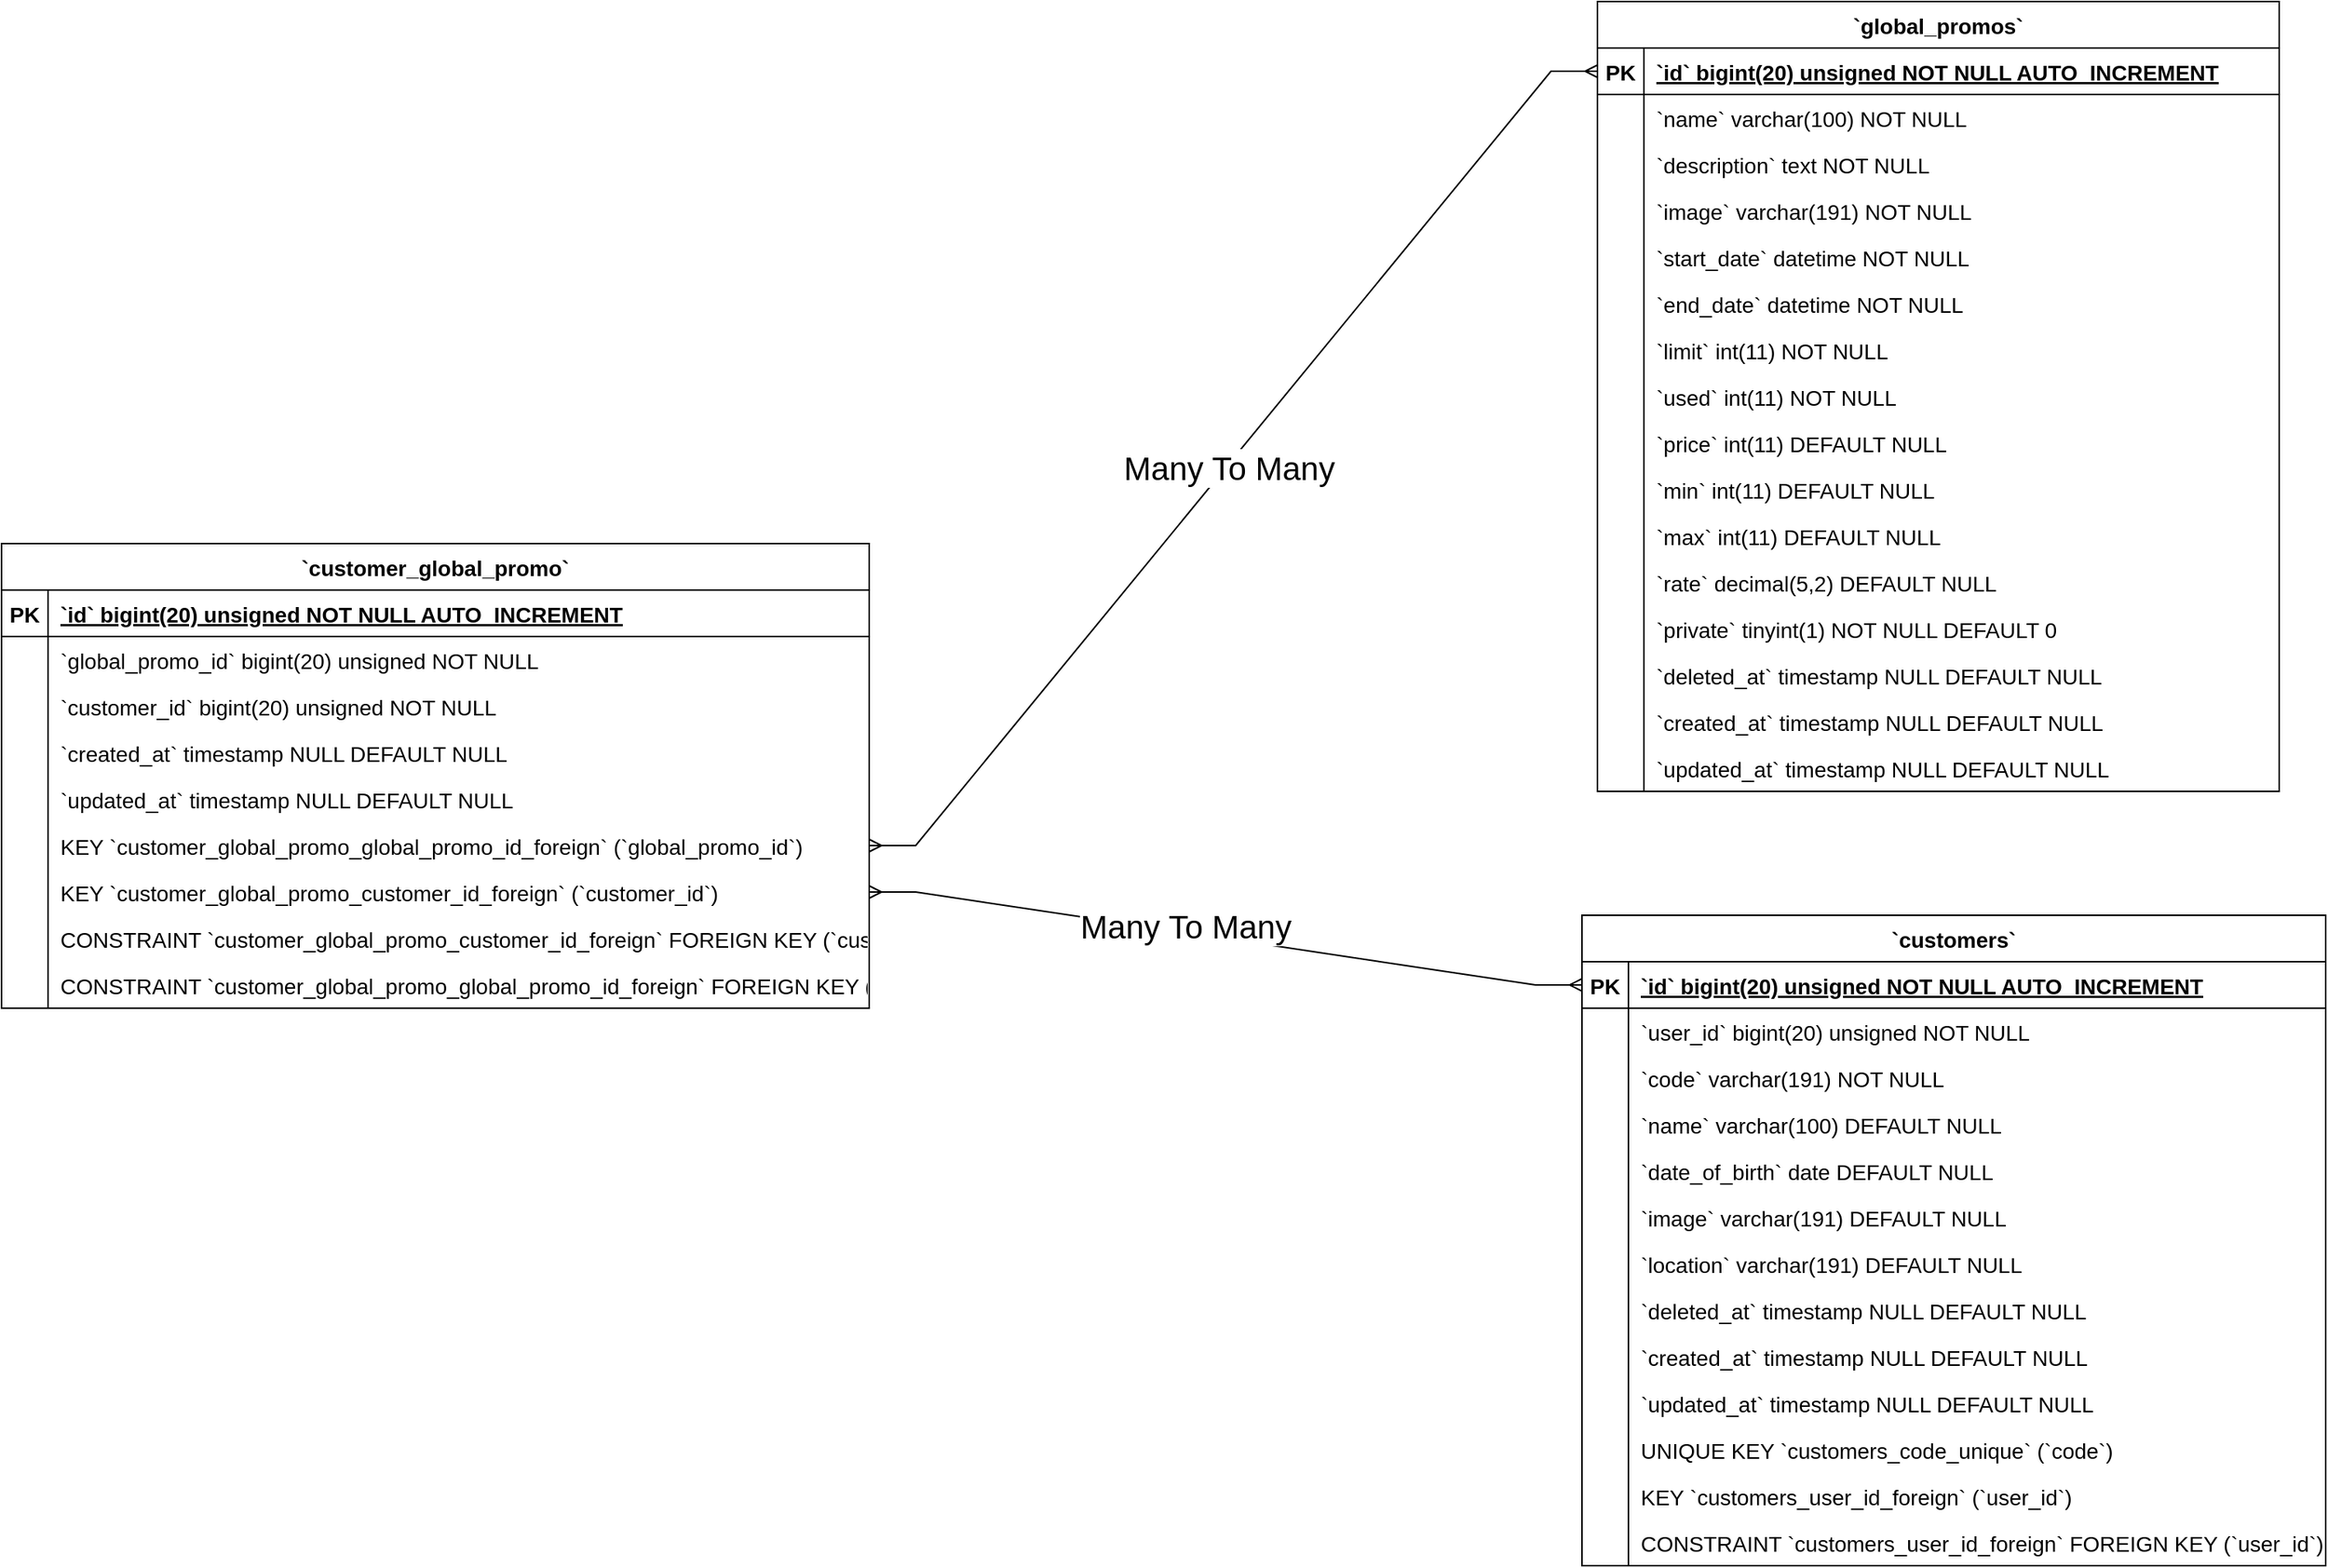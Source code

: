 <mxfile version="24.2.8" type="github">
  <diagram name="Page-1" id="vgvbuqR0HXpFJNE2y8I2">
    <mxGraphModel dx="1398" dy="1384" grid="1" gridSize="10" guides="1" tooltips="1" connect="1" arrows="1" fold="1" page="1" pageScale="1" pageWidth="850" pageHeight="1100" math="0" shadow="0">
      <root>
        <mxCell id="0" />
        <mxCell id="1" parent="0" />
        <mxCell id="kryCxpMamjIrY3Zk3ilS-1" value="`global_promos`" style="shape=table;startSize=30;container=1;collapsible=1;childLayout=tableLayout;fixedRows=1;rowLines=0;fontStyle=1;align=center;resizeLast=1;fontSize=14;" vertex="1" parent="1">
          <mxGeometry x="620" y="-10" width="440" height="510" as="geometry" />
        </mxCell>
        <mxCell id="kryCxpMamjIrY3Zk3ilS-2" value="" style="shape=tableRow;horizontal=0;startSize=0;swimlaneHead=0;swimlaneBody=0;fillColor=none;collapsible=0;dropTarget=0;points=[[0,0.5],[1,0.5]];portConstraint=eastwest;strokeColor=inherit;top=0;left=0;right=0;bottom=1;fontSize=14;" vertex="1" parent="kryCxpMamjIrY3Zk3ilS-1">
          <mxGeometry y="30" width="440" height="30" as="geometry" />
        </mxCell>
        <mxCell id="kryCxpMamjIrY3Zk3ilS-3" value="PK" style="shape=partialRectangle;overflow=hidden;connectable=0;fillColor=none;strokeColor=inherit;top=0;left=0;bottom=0;right=0;fontStyle=1;fontSize=14;" vertex="1" parent="kryCxpMamjIrY3Zk3ilS-2">
          <mxGeometry width="30" height="30" as="geometry">
            <mxRectangle width="30" height="30" as="alternateBounds" />
          </mxGeometry>
        </mxCell>
        <mxCell id="kryCxpMamjIrY3Zk3ilS-4" value="`id` bigint(20) unsigned NOT NULL AUTO_INCREMENT" style="shape=partialRectangle;overflow=hidden;connectable=0;fillColor=none;align=left;strokeColor=inherit;top=0;left=0;bottom=0;right=0;spacingLeft=6;fontStyle=5;fontSize=14;" vertex="1" parent="kryCxpMamjIrY3Zk3ilS-2">
          <mxGeometry x="30" width="410" height="30" as="geometry">
            <mxRectangle width="410" height="30" as="alternateBounds" />
          </mxGeometry>
        </mxCell>
        <mxCell id="kryCxpMamjIrY3Zk3ilS-5" value="" style="shape=tableRow;horizontal=0;startSize=0;swimlaneHead=0;swimlaneBody=0;fillColor=none;collapsible=0;dropTarget=0;points=[[0,0.5],[1,0.5]];portConstraint=eastwest;strokeColor=inherit;top=0;left=0;right=0;bottom=0;fontSize=14;" vertex="1" parent="kryCxpMamjIrY3Zk3ilS-1">
          <mxGeometry y="60" width="440" height="30" as="geometry" />
        </mxCell>
        <mxCell id="kryCxpMamjIrY3Zk3ilS-6" value="" style="shape=partialRectangle;overflow=hidden;connectable=0;fillColor=none;strokeColor=inherit;top=0;left=0;bottom=0;right=0;fontSize=14;" vertex="1" parent="kryCxpMamjIrY3Zk3ilS-5">
          <mxGeometry width="30" height="30" as="geometry">
            <mxRectangle width="30" height="30" as="alternateBounds" />
          </mxGeometry>
        </mxCell>
        <mxCell id="kryCxpMamjIrY3Zk3ilS-7" value="`name` varchar(100) NOT NULL" style="shape=partialRectangle;overflow=hidden;connectable=0;fillColor=none;align=left;strokeColor=inherit;top=0;left=0;bottom=0;right=0;spacingLeft=6;fontSize=14;" vertex="1" parent="kryCxpMamjIrY3Zk3ilS-5">
          <mxGeometry x="30" width="410" height="30" as="geometry">
            <mxRectangle width="410" height="30" as="alternateBounds" />
          </mxGeometry>
        </mxCell>
        <mxCell id="kryCxpMamjIrY3Zk3ilS-8" value="" style="shape=tableRow;horizontal=0;startSize=0;swimlaneHead=0;swimlaneBody=0;fillColor=none;collapsible=0;dropTarget=0;points=[[0,0.5],[1,0.5]];portConstraint=eastwest;strokeColor=inherit;top=0;left=0;right=0;bottom=0;fontSize=14;" vertex="1" parent="kryCxpMamjIrY3Zk3ilS-1">
          <mxGeometry y="90" width="440" height="30" as="geometry" />
        </mxCell>
        <mxCell id="kryCxpMamjIrY3Zk3ilS-9" value="" style="shape=partialRectangle;overflow=hidden;connectable=0;fillColor=none;strokeColor=inherit;top=0;left=0;bottom=0;right=0;fontSize=14;" vertex="1" parent="kryCxpMamjIrY3Zk3ilS-8">
          <mxGeometry width="30" height="30" as="geometry">
            <mxRectangle width="30" height="30" as="alternateBounds" />
          </mxGeometry>
        </mxCell>
        <mxCell id="kryCxpMamjIrY3Zk3ilS-10" value="`description` text NOT NULL" style="shape=partialRectangle;overflow=hidden;connectable=0;fillColor=none;align=left;strokeColor=inherit;top=0;left=0;bottom=0;right=0;spacingLeft=6;fontSize=14;" vertex="1" parent="kryCxpMamjIrY3Zk3ilS-8">
          <mxGeometry x="30" width="410" height="30" as="geometry">
            <mxRectangle width="410" height="30" as="alternateBounds" />
          </mxGeometry>
        </mxCell>
        <mxCell id="kryCxpMamjIrY3Zk3ilS-11" value="" style="shape=tableRow;horizontal=0;startSize=0;swimlaneHead=0;swimlaneBody=0;fillColor=none;collapsible=0;dropTarget=0;points=[[0,0.5],[1,0.5]];portConstraint=eastwest;strokeColor=inherit;top=0;left=0;right=0;bottom=0;fontSize=14;" vertex="1" parent="kryCxpMamjIrY3Zk3ilS-1">
          <mxGeometry y="120" width="440" height="30" as="geometry" />
        </mxCell>
        <mxCell id="kryCxpMamjIrY3Zk3ilS-12" value="" style="shape=partialRectangle;overflow=hidden;connectable=0;fillColor=none;strokeColor=inherit;top=0;left=0;bottom=0;right=0;fontSize=14;" vertex="1" parent="kryCxpMamjIrY3Zk3ilS-11">
          <mxGeometry width="30" height="30" as="geometry">
            <mxRectangle width="30" height="30" as="alternateBounds" />
          </mxGeometry>
        </mxCell>
        <mxCell id="kryCxpMamjIrY3Zk3ilS-13" value="`image` varchar(191) NOT NULL" style="shape=partialRectangle;overflow=hidden;connectable=0;fillColor=none;align=left;strokeColor=inherit;top=0;left=0;bottom=0;right=0;spacingLeft=6;fontSize=14;" vertex="1" parent="kryCxpMamjIrY3Zk3ilS-11">
          <mxGeometry x="30" width="410" height="30" as="geometry">
            <mxRectangle width="410" height="30" as="alternateBounds" />
          </mxGeometry>
        </mxCell>
        <mxCell id="kryCxpMamjIrY3Zk3ilS-14" value="" style="shape=tableRow;horizontal=0;startSize=0;swimlaneHead=0;swimlaneBody=0;fillColor=none;collapsible=0;dropTarget=0;points=[[0,0.5],[1,0.5]];portConstraint=eastwest;strokeColor=inherit;top=0;left=0;right=0;bottom=0;fontSize=14;" vertex="1" parent="kryCxpMamjIrY3Zk3ilS-1">
          <mxGeometry y="150" width="440" height="30" as="geometry" />
        </mxCell>
        <mxCell id="kryCxpMamjIrY3Zk3ilS-15" value="" style="shape=partialRectangle;overflow=hidden;connectable=0;fillColor=none;strokeColor=inherit;top=0;left=0;bottom=0;right=0;fontSize=14;" vertex="1" parent="kryCxpMamjIrY3Zk3ilS-14">
          <mxGeometry width="30" height="30" as="geometry">
            <mxRectangle width="30" height="30" as="alternateBounds" />
          </mxGeometry>
        </mxCell>
        <mxCell id="kryCxpMamjIrY3Zk3ilS-16" value="`start_date` datetime NOT NULL" style="shape=partialRectangle;overflow=hidden;connectable=0;fillColor=none;align=left;strokeColor=inherit;top=0;left=0;bottom=0;right=0;spacingLeft=6;fontSize=14;" vertex="1" parent="kryCxpMamjIrY3Zk3ilS-14">
          <mxGeometry x="30" width="410" height="30" as="geometry">
            <mxRectangle width="410" height="30" as="alternateBounds" />
          </mxGeometry>
        </mxCell>
        <mxCell id="kryCxpMamjIrY3Zk3ilS-17" value="" style="shape=tableRow;horizontal=0;startSize=0;swimlaneHead=0;swimlaneBody=0;fillColor=none;collapsible=0;dropTarget=0;points=[[0,0.5],[1,0.5]];portConstraint=eastwest;strokeColor=inherit;top=0;left=0;right=0;bottom=0;fontSize=14;" vertex="1" parent="kryCxpMamjIrY3Zk3ilS-1">
          <mxGeometry y="180" width="440" height="30" as="geometry" />
        </mxCell>
        <mxCell id="kryCxpMamjIrY3Zk3ilS-18" value="" style="shape=partialRectangle;overflow=hidden;connectable=0;fillColor=none;strokeColor=inherit;top=0;left=0;bottom=0;right=0;fontSize=14;" vertex="1" parent="kryCxpMamjIrY3Zk3ilS-17">
          <mxGeometry width="30" height="30" as="geometry">
            <mxRectangle width="30" height="30" as="alternateBounds" />
          </mxGeometry>
        </mxCell>
        <mxCell id="kryCxpMamjIrY3Zk3ilS-19" value="`end_date` datetime NOT NULL" style="shape=partialRectangle;overflow=hidden;connectable=0;fillColor=none;align=left;strokeColor=inherit;top=0;left=0;bottom=0;right=0;spacingLeft=6;fontSize=14;" vertex="1" parent="kryCxpMamjIrY3Zk3ilS-17">
          <mxGeometry x="30" width="410" height="30" as="geometry">
            <mxRectangle width="410" height="30" as="alternateBounds" />
          </mxGeometry>
        </mxCell>
        <mxCell id="kryCxpMamjIrY3Zk3ilS-20" value="" style="shape=tableRow;horizontal=0;startSize=0;swimlaneHead=0;swimlaneBody=0;fillColor=none;collapsible=0;dropTarget=0;points=[[0,0.5],[1,0.5]];portConstraint=eastwest;strokeColor=inherit;top=0;left=0;right=0;bottom=0;fontSize=14;" vertex="1" parent="kryCxpMamjIrY3Zk3ilS-1">
          <mxGeometry y="210" width="440" height="30" as="geometry" />
        </mxCell>
        <mxCell id="kryCxpMamjIrY3Zk3ilS-21" value="" style="shape=partialRectangle;overflow=hidden;connectable=0;fillColor=none;strokeColor=inherit;top=0;left=0;bottom=0;right=0;fontSize=14;" vertex="1" parent="kryCxpMamjIrY3Zk3ilS-20">
          <mxGeometry width="30" height="30" as="geometry">
            <mxRectangle width="30" height="30" as="alternateBounds" />
          </mxGeometry>
        </mxCell>
        <mxCell id="kryCxpMamjIrY3Zk3ilS-22" value="`limit` int(11) NOT NULL" style="shape=partialRectangle;overflow=hidden;connectable=0;fillColor=none;align=left;strokeColor=inherit;top=0;left=0;bottom=0;right=0;spacingLeft=6;fontSize=14;" vertex="1" parent="kryCxpMamjIrY3Zk3ilS-20">
          <mxGeometry x="30" width="410" height="30" as="geometry">
            <mxRectangle width="410" height="30" as="alternateBounds" />
          </mxGeometry>
        </mxCell>
        <mxCell id="kryCxpMamjIrY3Zk3ilS-23" value="" style="shape=tableRow;horizontal=0;startSize=0;swimlaneHead=0;swimlaneBody=0;fillColor=none;collapsible=0;dropTarget=0;points=[[0,0.5],[1,0.5]];portConstraint=eastwest;strokeColor=inherit;top=0;left=0;right=0;bottom=0;fontSize=14;" vertex="1" parent="kryCxpMamjIrY3Zk3ilS-1">
          <mxGeometry y="240" width="440" height="30" as="geometry" />
        </mxCell>
        <mxCell id="kryCxpMamjIrY3Zk3ilS-24" value="" style="shape=partialRectangle;overflow=hidden;connectable=0;fillColor=none;strokeColor=inherit;top=0;left=0;bottom=0;right=0;fontSize=14;" vertex="1" parent="kryCxpMamjIrY3Zk3ilS-23">
          <mxGeometry width="30" height="30" as="geometry">
            <mxRectangle width="30" height="30" as="alternateBounds" />
          </mxGeometry>
        </mxCell>
        <mxCell id="kryCxpMamjIrY3Zk3ilS-25" value="`used` int(11) NOT NULL" style="shape=partialRectangle;overflow=hidden;connectable=0;fillColor=none;align=left;strokeColor=inherit;top=0;left=0;bottom=0;right=0;spacingLeft=6;fontSize=14;" vertex="1" parent="kryCxpMamjIrY3Zk3ilS-23">
          <mxGeometry x="30" width="410" height="30" as="geometry">
            <mxRectangle width="410" height="30" as="alternateBounds" />
          </mxGeometry>
        </mxCell>
        <mxCell id="kryCxpMamjIrY3Zk3ilS-26" value="" style="shape=tableRow;horizontal=0;startSize=0;swimlaneHead=0;swimlaneBody=0;fillColor=none;collapsible=0;dropTarget=0;points=[[0,0.5],[1,0.5]];portConstraint=eastwest;strokeColor=inherit;top=0;left=0;right=0;bottom=0;fontSize=14;" vertex="1" parent="kryCxpMamjIrY3Zk3ilS-1">
          <mxGeometry y="270" width="440" height="30" as="geometry" />
        </mxCell>
        <mxCell id="kryCxpMamjIrY3Zk3ilS-27" value="" style="shape=partialRectangle;overflow=hidden;connectable=0;fillColor=none;strokeColor=inherit;top=0;left=0;bottom=0;right=0;fontSize=14;" vertex="1" parent="kryCxpMamjIrY3Zk3ilS-26">
          <mxGeometry width="30" height="30" as="geometry">
            <mxRectangle width="30" height="30" as="alternateBounds" />
          </mxGeometry>
        </mxCell>
        <mxCell id="kryCxpMamjIrY3Zk3ilS-28" value="`price` int(11) DEFAULT NULL" style="shape=partialRectangle;overflow=hidden;connectable=0;fillColor=none;align=left;strokeColor=inherit;top=0;left=0;bottom=0;right=0;spacingLeft=6;fontSize=14;" vertex="1" parent="kryCxpMamjIrY3Zk3ilS-26">
          <mxGeometry x="30" width="410" height="30" as="geometry">
            <mxRectangle width="410" height="30" as="alternateBounds" />
          </mxGeometry>
        </mxCell>
        <mxCell id="kryCxpMamjIrY3Zk3ilS-29" value="" style="shape=tableRow;horizontal=0;startSize=0;swimlaneHead=0;swimlaneBody=0;fillColor=none;collapsible=0;dropTarget=0;points=[[0,0.5],[1,0.5]];portConstraint=eastwest;strokeColor=inherit;top=0;left=0;right=0;bottom=0;fontSize=14;" vertex="1" parent="kryCxpMamjIrY3Zk3ilS-1">
          <mxGeometry y="300" width="440" height="30" as="geometry" />
        </mxCell>
        <mxCell id="kryCxpMamjIrY3Zk3ilS-30" value="" style="shape=partialRectangle;overflow=hidden;connectable=0;fillColor=none;strokeColor=inherit;top=0;left=0;bottom=0;right=0;fontSize=14;" vertex="1" parent="kryCxpMamjIrY3Zk3ilS-29">
          <mxGeometry width="30" height="30" as="geometry">
            <mxRectangle width="30" height="30" as="alternateBounds" />
          </mxGeometry>
        </mxCell>
        <mxCell id="kryCxpMamjIrY3Zk3ilS-31" value="`min` int(11) DEFAULT NULL" style="shape=partialRectangle;overflow=hidden;connectable=0;fillColor=none;align=left;strokeColor=inherit;top=0;left=0;bottom=0;right=0;spacingLeft=6;fontSize=14;" vertex="1" parent="kryCxpMamjIrY3Zk3ilS-29">
          <mxGeometry x="30" width="410" height="30" as="geometry">
            <mxRectangle width="410" height="30" as="alternateBounds" />
          </mxGeometry>
        </mxCell>
        <mxCell id="kryCxpMamjIrY3Zk3ilS-32" value="" style="shape=tableRow;horizontal=0;startSize=0;swimlaneHead=0;swimlaneBody=0;fillColor=none;collapsible=0;dropTarget=0;points=[[0,0.5],[1,0.5]];portConstraint=eastwest;strokeColor=inherit;top=0;left=0;right=0;bottom=0;fontSize=14;" vertex="1" parent="kryCxpMamjIrY3Zk3ilS-1">
          <mxGeometry y="330" width="440" height="30" as="geometry" />
        </mxCell>
        <mxCell id="kryCxpMamjIrY3Zk3ilS-33" value="" style="shape=partialRectangle;overflow=hidden;connectable=0;fillColor=none;strokeColor=inherit;top=0;left=0;bottom=0;right=0;fontSize=14;" vertex="1" parent="kryCxpMamjIrY3Zk3ilS-32">
          <mxGeometry width="30" height="30" as="geometry">
            <mxRectangle width="30" height="30" as="alternateBounds" />
          </mxGeometry>
        </mxCell>
        <mxCell id="kryCxpMamjIrY3Zk3ilS-34" value="`max` int(11) DEFAULT NULL" style="shape=partialRectangle;overflow=hidden;connectable=0;fillColor=none;align=left;strokeColor=inherit;top=0;left=0;bottom=0;right=0;spacingLeft=6;fontSize=14;" vertex="1" parent="kryCxpMamjIrY3Zk3ilS-32">
          <mxGeometry x="30" width="410" height="30" as="geometry">
            <mxRectangle width="410" height="30" as="alternateBounds" />
          </mxGeometry>
        </mxCell>
        <mxCell id="kryCxpMamjIrY3Zk3ilS-35" value="" style="shape=tableRow;horizontal=0;startSize=0;swimlaneHead=0;swimlaneBody=0;fillColor=none;collapsible=0;dropTarget=0;points=[[0,0.5],[1,0.5]];portConstraint=eastwest;strokeColor=inherit;top=0;left=0;right=0;bottom=0;fontSize=14;" vertex="1" parent="kryCxpMamjIrY3Zk3ilS-1">
          <mxGeometry y="360" width="440" height="30" as="geometry" />
        </mxCell>
        <mxCell id="kryCxpMamjIrY3Zk3ilS-36" value="" style="shape=partialRectangle;overflow=hidden;connectable=0;fillColor=none;strokeColor=inherit;top=0;left=0;bottom=0;right=0;fontSize=14;" vertex="1" parent="kryCxpMamjIrY3Zk3ilS-35">
          <mxGeometry width="30" height="30" as="geometry">
            <mxRectangle width="30" height="30" as="alternateBounds" />
          </mxGeometry>
        </mxCell>
        <mxCell id="kryCxpMamjIrY3Zk3ilS-37" value="`rate` decimal(5,2) DEFAULT NULL" style="shape=partialRectangle;overflow=hidden;connectable=0;fillColor=none;align=left;strokeColor=inherit;top=0;left=0;bottom=0;right=0;spacingLeft=6;fontSize=14;" vertex="1" parent="kryCxpMamjIrY3Zk3ilS-35">
          <mxGeometry x="30" width="410" height="30" as="geometry">
            <mxRectangle width="410" height="30" as="alternateBounds" />
          </mxGeometry>
        </mxCell>
        <mxCell id="kryCxpMamjIrY3Zk3ilS-38" value="" style="shape=tableRow;horizontal=0;startSize=0;swimlaneHead=0;swimlaneBody=0;fillColor=none;collapsible=0;dropTarget=0;points=[[0,0.5],[1,0.5]];portConstraint=eastwest;strokeColor=inherit;top=0;left=0;right=0;bottom=0;fontSize=14;" vertex="1" parent="kryCxpMamjIrY3Zk3ilS-1">
          <mxGeometry y="390" width="440" height="30" as="geometry" />
        </mxCell>
        <mxCell id="kryCxpMamjIrY3Zk3ilS-39" value="" style="shape=partialRectangle;overflow=hidden;connectable=0;fillColor=none;strokeColor=inherit;top=0;left=0;bottom=0;right=0;fontSize=14;" vertex="1" parent="kryCxpMamjIrY3Zk3ilS-38">
          <mxGeometry width="30" height="30" as="geometry">
            <mxRectangle width="30" height="30" as="alternateBounds" />
          </mxGeometry>
        </mxCell>
        <mxCell id="kryCxpMamjIrY3Zk3ilS-40" value="`private` tinyint(1) NOT NULL DEFAULT 0" style="shape=partialRectangle;overflow=hidden;connectable=0;fillColor=none;align=left;strokeColor=inherit;top=0;left=0;bottom=0;right=0;spacingLeft=6;fontSize=14;" vertex="1" parent="kryCxpMamjIrY3Zk3ilS-38">
          <mxGeometry x="30" width="410" height="30" as="geometry">
            <mxRectangle width="410" height="30" as="alternateBounds" />
          </mxGeometry>
        </mxCell>
        <mxCell id="kryCxpMamjIrY3Zk3ilS-41" value="" style="shape=tableRow;horizontal=0;startSize=0;swimlaneHead=0;swimlaneBody=0;fillColor=none;collapsible=0;dropTarget=0;points=[[0,0.5],[1,0.5]];portConstraint=eastwest;strokeColor=inherit;top=0;left=0;right=0;bottom=0;fontSize=14;" vertex="1" parent="kryCxpMamjIrY3Zk3ilS-1">
          <mxGeometry y="420" width="440" height="30" as="geometry" />
        </mxCell>
        <mxCell id="kryCxpMamjIrY3Zk3ilS-42" value="" style="shape=partialRectangle;overflow=hidden;connectable=0;fillColor=none;strokeColor=inherit;top=0;left=0;bottom=0;right=0;fontSize=14;" vertex="1" parent="kryCxpMamjIrY3Zk3ilS-41">
          <mxGeometry width="30" height="30" as="geometry">
            <mxRectangle width="30" height="30" as="alternateBounds" />
          </mxGeometry>
        </mxCell>
        <mxCell id="kryCxpMamjIrY3Zk3ilS-43" value="`deleted_at` timestamp NULL DEFAULT NULL" style="shape=partialRectangle;overflow=hidden;connectable=0;fillColor=none;align=left;strokeColor=inherit;top=0;left=0;bottom=0;right=0;spacingLeft=6;fontSize=14;" vertex="1" parent="kryCxpMamjIrY3Zk3ilS-41">
          <mxGeometry x="30" width="410" height="30" as="geometry">
            <mxRectangle width="410" height="30" as="alternateBounds" />
          </mxGeometry>
        </mxCell>
        <mxCell id="kryCxpMamjIrY3Zk3ilS-44" value="" style="shape=tableRow;horizontal=0;startSize=0;swimlaneHead=0;swimlaneBody=0;fillColor=none;collapsible=0;dropTarget=0;points=[[0,0.5],[1,0.5]];portConstraint=eastwest;strokeColor=inherit;top=0;left=0;right=0;bottom=0;fontSize=14;" vertex="1" parent="kryCxpMamjIrY3Zk3ilS-1">
          <mxGeometry y="450" width="440" height="30" as="geometry" />
        </mxCell>
        <mxCell id="kryCxpMamjIrY3Zk3ilS-45" value="" style="shape=partialRectangle;overflow=hidden;connectable=0;fillColor=none;strokeColor=inherit;top=0;left=0;bottom=0;right=0;fontSize=14;" vertex="1" parent="kryCxpMamjIrY3Zk3ilS-44">
          <mxGeometry width="30" height="30" as="geometry">
            <mxRectangle width="30" height="30" as="alternateBounds" />
          </mxGeometry>
        </mxCell>
        <mxCell id="kryCxpMamjIrY3Zk3ilS-46" value="`created_at` timestamp NULL DEFAULT NULL" style="shape=partialRectangle;overflow=hidden;connectable=0;fillColor=none;align=left;strokeColor=inherit;top=0;left=0;bottom=0;right=0;spacingLeft=6;fontSize=14;" vertex="1" parent="kryCxpMamjIrY3Zk3ilS-44">
          <mxGeometry x="30" width="410" height="30" as="geometry">
            <mxRectangle width="410" height="30" as="alternateBounds" />
          </mxGeometry>
        </mxCell>
        <mxCell id="kryCxpMamjIrY3Zk3ilS-47" value="" style="shape=tableRow;horizontal=0;startSize=0;swimlaneHead=0;swimlaneBody=0;fillColor=none;collapsible=0;dropTarget=0;points=[[0,0.5],[1,0.5]];portConstraint=eastwest;strokeColor=inherit;top=0;left=0;right=0;bottom=0;fontSize=14;" vertex="1" parent="kryCxpMamjIrY3Zk3ilS-1">
          <mxGeometry y="480" width="440" height="30" as="geometry" />
        </mxCell>
        <mxCell id="kryCxpMamjIrY3Zk3ilS-48" value="" style="shape=partialRectangle;overflow=hidden;connectable=0;fillColor=none;strokeColor=inherit;top=0;left=0;bottom=0;right=0;fontSize=14;" vertex="1" parent="kryCxpMamjIrY3Zk3ilS-47">
          <mxGeometry width="30" height="30" as="geometry">
            <mxRectangle width="30" height="30" as="alternateBounds" />
          </mxGeometry>
        </mxCell>
        <mxCell id="kryCxpMamjIrY3Zk3ilS-49" value="`updated_at` timestamp NULL DEFAULT NULL" style="shape=partialRectangle;overflow=hidden;connectable=0;fillColor=none;align=left;strokeColor=inherit;top=0;left=0;bottom=0;right=0;spacingLeft=6;fontSize=14;" vertex="1" parent="kryCxpMamjIrY3Zk3ilS-47">
          <mxGeometry x="30" width="410" height="30" as="geometry">
            <mxRectangle width="410" height="30" as="alternateBounds" />
          </mxGeometry>
        </mxCell>
        <mxCell id="kryCxpMamjIrY3Zk3ilS-50" value="`customer_global_promo`" style="shape=table;startSize=30;container=1;collapsible=1;childLayout=tableLayout;fixedRows=1;rowLines=0;fontStyle=1;align=center;resizeLast=1;fontSize=14;" vertex="1" parent="1">
          <mxGeometry x="-410" y="340" width="560" height="300" as="geometry" />
        </mxCell>
        <mxCell id="kryCxpMamjIrY3Zk3ilS-51" value="" style="shape=tableRow;horizontal=0;startSize=0;swimlaneHead=0;swimlaneBody=0;fillColor=none;collapsible=0;dropTarget=0;points=[[0,0.5],[1,0.5]];portConstraint=eastwest;strokeColor=inherit;top=0;left=0;right=0;bottom=1;fontSize=14;" vertex="1" parent="kryCxpMamjIrY3Zk3ilS-50">
          <mxGeometry y="30" width="560" height="30" as="geometry" />
        </mxCell>
        <mxCell id="kryCxpMamjIrY3Zk3ilS-52" value="PK" style="shape=partialRectangle;overflow=hidden;connectable=0;fillColor=none;strokeColor=inherit;top=0;left=0;bottom=0;right=0;fontStyle=1;fontSize=14;" vertex="1" parent="kryCxpMamjIrY3Zk3ilS-51">
          <mxGeometry width="30" height="30" as="geometry">
            <mxRectangle width="30" height="30" as="alternateBounds" />
          </mxGeometry>
        </mxCell>
        <mxCell id="kryCxpMamjIrY3Zk3ilS-53" value="`id` bigint(20) unsigned NOT NULL AUTO_INCREMENT" style="shape=partialRectangle;overflow=hidden;connectable=0;fillColor=none;align=left;strokeColor=inherit;top=0;left=0;bottom=0;right=0;spacingLeft=6;fontStyle=5;fontSize=14;" vertex="1" parent="kryCxpMamjIrY3Zk3ilS-51">
          <mxGeometry x="30" width="530" height="30" as="geometry">
            <mxRectangle width="530" height="30" as="alternateBounds" />
          </mxGeometry>
        </mxCell>
        <mxCell id="kryCxpMamjIrY3Zk3ilS-54" value="" style="shape=tableRow;horizontal=0;startSize=0;swimlaneHead=0;swimlaneBody=0;fillColor=none;collapsible=0;dropTarget=0;points=[[0,0.5],[1,0.5]];portConstraint=eastwest;strokeColor=inherit;top=0;left=0;right=0;bottom=0;fontSize=14;" vertex="1" parent="kryCxpMamjIrY3Zk3ilS-50">
          <mxGeometry y="60" width="560" height="30" as="geometry" />
        </mxCell>
        <mxCell id="kryCxpMamjIrY3Zk3ilS-55" value="" style="shape=partialRectangle;overflow=hidden;connectable=0;fillColor=none;strokeColor=inherit;top=0;left=0;bottom=0;right=0;fontSize=14;" vertex="1" parent="kryCxpMamjIrY3Zk3ilS-54">
          <mxGeometry width="30" height="30" as="geometry">
            <mxRectangle width="30" height="30" as="alternateBounds" />
          </mxGeometry>
        </mxCell>
        <mxCell id="kryCxpMamjIrY3Zk3ilS-56" value="`global_promo_id` bigint(20) unsigned NOT NULL" style="shape=partialRectangle;overflow=hidden;connectable=0;fillColor=none;align=left;strokeColor=inherit;top=0;left=0;bottom=0;right=0;spacingLeft=6;fontSize=14;" vertex="1" parent="kryCxpMamjIrY3Zk3ilS-54">
          <mxGeometry x="30" width="530" height="30" as="geometry">
            <mxRectangle width="530" height="30" as="alternateBounds" />
          </mxGeometry>
        </mxCell>
        <mxCell id="kryCxpMamjIrY3Zk3ilS-57" value="" style="shape=tableRow;horizontal=0;startSize=0;swimlaneHead=0;swimlaneBody=0;fillColor=none;collapsible=0;dropTarget=0;points=[[0,0.5],[1,0.5]];portConstraint=eastwest;strokeColor=inherit;top=0;left=0;right=0;bottom=0;fontSize=14;" vertex="1" parent="kryCxpMamjIrY3Zk3ilS-50">
          <mxGeometry y="90" width="560" height="30" as="geometry" />
        </mxCell>
        <mxCell id="kryCxpMamjIrY3Zk3ilS-58" value="" style="shape=partialRectangle;overflow=hidden;connectable=0;fillColor=none;strokeColor=inherit;top=0;left=0;bottom=0;right=0;fontSize=14;" vertex="1" parent="kryCxpMamjIrY3Zk3ilS-57">
          <mxGeometry width="30" height="30" as="geometry">
            <mxRectangle width="30" height="30" as="alternateBounds" />
          </mxGeometry>
        </mxCell>
        <mxCell id="kryCxpMamjIrY3Zk3ilS-59" value="`customer_id` bigint(20) unsigned NOT NULL" style="shape=partialRectangle;overflow=hidden;connectable=0;fillColor=none;align=left;strokeColor=inherit;top=0;left=0;bottom=0;right=0;spacingLeft=6;fontSize=14;" vertex="1" parent="kryCxpMamjIrY3Zk3ilS-57">
          <mxGeometry x="30" width="530" height="30" as="geometry">
            <mxRectangle width="530" height="30" as="alternateBounds" />
          </mxGeometry>
        </mxCell>
        <mxCell id="kryCxpMamjIrY3Zk3ilS-60" value="" style="shape=tableRow;horizontal=0;startSize=0;swimlaneHead=0;swimlaneBody=0;fillColor=none;collapsible=0;dropTarget=0;points=[[0,0.5],[1,0.5]];portConstraint=eastwest;strokeColor=inherit;top=0;left=0;right=0;bottom=0;fontSize=14;" vertex="1" parent="kryCxpMamjIrY3Zk3ilS-50">
          <mxGeometry y="120" width="560" height="30" as="geometry" />
        </mxCell>
        <mxCell id="kryCxpMamjIrY3Zk3ilS-61" value="" style="shape=partialRectangle;overflow=hidden;connectable=0;fillColor=none;strokeColor=inherit;top=0;left=0;bottom=0;right=0;fontSize=14;" vertex="1" parent="kryCxpMamjIrY3Zk3ilS-60">
          <mxGeometry width="30" height="30" as="geometry">
            <mxRectangle width="30" height="30" as="alternateBounds" />
          </mxGeometry>
        </mxCell>
        <mxCell id="kryCxpMamjIrY3Zk3ilS-62" value="`created_at` timestamp NULL DEFAULT NULL" style="shape=partialRectangle;overflow=hidden;connectable=0;fillColor=none;align=left;strokeColor=inherit;top=0;left=0;bottom=0;right=0;spacingLeft=6;fontSize=14;" vertex="1" parent="kryCxpMamjIrY3Zk3ilS-60">
          <mxGeometry x="30" width="530" height="30" as="geometry">
            <mxRectangle width="530" height="30" as="alternateBounds" />
          </mxGeometry>
        </mxCell>
        <mxCell id="kryCxpMamjIrY3Zk3ilS-63" value="" style="shape=tableRow;horizontal=0;startSize=0;swimlaneHead=0;swimlaneBody=0;fillColor=none;collapsible=0;dropTarget=0;points=[[0,0.5],[1,0.5]];portConstraint=eastwest;strokeColor=inherit;top=0;left=0;right=0;bottom=0;fontSize=14;" vertex="1" parent="kryCxpMamjIrY3Zk3ilS-50">
          <mxGeometry y="150" width="560" height="30" as="geometry" />
        </mxCell>
        <mxCell id="kryCxpMamjIrY3Zk3ilS-64" value="" style="shape=partialRectangle;overflow=hidden;connectable=0;fillColor=none;strokeColor=inherit;top=0;left=0;bottom=0;right=0;fontSize=14;" vertex="1" parent="kryCxpMamjIrY3Zk3ilS-63">
          <mxGeometry width="30" height="30" as="geometry">
            <mxRectangle width="30" height="30" as="alternateBounds" />
          </mxGeometry>
        </mxCell>
        <mxCell id="kryCxpMamjIrY3Zk3ilS-65" value="`updated_at` timestamp NULL DEFAULT NULL" style="shape=partialRectangle;overflow=hidden;connectable=0;fillColor=none;align=left;strokeColor=inherit;top=0;left=0;bottom=0;right=0;spacingLeft=6;fontSize=14;" vertex="1" parent="kryCxpMamjIrY3Zk3ilS-63">
          <mxGeometry x="30" width="530" height="30" as="geometry">
            <mxRectangle width="530" height="30" as="alternateBounds" />
          </mxGeometry>
        </mxCell>
        <mxCell id="kryCxpMamjIrY3Zk3ilS-66" value="" style="shape=tableRow;horizontal=0;startSize=0;swimlaneHead=0;swimlaneBody=0;fillColor=none;collapsible=0;dropTarget=0;points=[[0,0.5],[1,0.5]];portConstraint=eastwest;strokeColor=inherit;top=0;left=0;right=0;bottom=0;fontSize=14;" vertex="1" parent="kryCxpMamjIrY3Zk3ilS-50">
          <mxGeometry y="180" width="560" height="30" as="geometry" />
        </mxCell>
        <mxCell id="kryCxpMamjIrY3Zk3ilS-67" value="" style="shape=partialRectangle;overflow=hidden;connectable=0;fillColor=none;strokeColor=inherit;top=0;left=0;bottom=0;right=0;fontSize=14;" vertex="1" parent="kryCxpMamjIrY3Zk3ilS-66">
          <mxGeometry width="30" height="30" as="geometry">
            <mxRectangle width="30" height="30" as="alternateBounds" />
          </mxGeometry>
        </mxCell>
        <mxCell id="kryCxpMamjIrY3Zk3ilS-68" value="KEY `customer_global_promo_global_promo_id_foreign` (`global_promo_id`)" style="shape=partialRectangle;overflow=hidden;connectable=0;fillColor=none;align=left;strokeColor=inherit;top=0;left=0;bottom=0;right=0;spacingLeft=6;fontSize=14;" vertex="1" parent="kryCxpMamjIrY3Zk3ilS-66">
          <mxGeometry x="30" width="530" height="30" as="geometry">
            <mxRectangle width="530" height="30" as="alternateBounds" />
          </mxGeometry>
        </mxCell>
        <mxCell id="kryCxpMamjIrY3Zk3ilS-69" value="" style="shape=tableRow;horizontal=0;startSize=0;swimlaneHead=0;swimlaneBody=0;fillColor=none;collapsible=0;dropTarget=0;points=[[0,0.5],[1,0.5]];portConstraint=eastwest;strokeColor=inherit;top=0;left=0;right=0;bottom=0;fontSize=14;" vertex="1" parent="kryCxpMamjIrY3Zk3ilS-50">
          <mxGeometry y="210" width="560" height="30" as="geometry" />
        </mxCell>
        <mxCell id="kryCxpMamjIrY3Zk3ilS-70" value="" style="shape=partialRectangle;overflow=hidden;connectable=0;fillColor=none;strokeColor=inherit;top=0;left=0;bottom=0;right=0;fontSize=14;" vertex="1" parent="kryCxpMamjIrY3Zk3ilS-69">
          <mxGeometry width="30" height="30" as="geometry">
            <mxRectangle width="30" height="30" as="alternateBounds" />
          </mxGeometry>
        </mxCell>
        <mxCell id="kryCxpMamjIrY3Zk3ilS-71" value="KEY `customer_global_promo_customer_id_foreign` (`customer_id`)" style="shape=partialRectangle;overflow=hidden;connectable=0;fillColor=none;align=left;strokeColor=inherit;top=0;left=0;bottom=0;right=0;spacingLeft=6;fontSize=14;" vertex="1" parent="kryCxpMamjIrY3Zk3ilS-69">
          <mxGeometry x="30" width="530" height="30" as="geometry">
            <mxRectangle width="530" height="30" as="alternateBounds" />
          </mxGeometry>
        </mxCell>
        <mxCell id="kryCxpMamjIrY3Zk3ilS-72" value="" style="shape=tableRow;horizontal=0;startSize=0;swimlaneHead=0;swimlaneBody=0;fillColor=none;collapsible=0;dropTarget=0;points=[[0,0.5],[1,0.5]];portConstraint=eastwest;strokeColor=inherit;top=0;left=0;right=0;bottom=0;fontSize=14;" vertex="1" parent="kryCxpMamjIrY3Zk3ilS-50">
          <mxGeometry y="240" width="560" height="30" as="geometry" />
        </mxCell>
        <mxCell id="kryCxpMamjIrY3Zk3ilS-73" value="" style="shape=partialRectangle;overflow=hidden;connectable=0;fillColor=none;strokeColor=inherit;top=0;left=0;bottom=0;right=0;fontSize=14;" vertex="1" parent="kryCxpMamjIrY3Zk3ilS-72">
          <mxGeometry width="30" height="30" as="geometry">
            <mxRectangle width="30" height="30" as="alternateBounds" />
          </mxGeometry>
        </mxCell>
        <mxCell id="kryCxpMamjIrY3Zk3ilS-74" value="CONSTRAINT `customer_global_promo_customer_id_foreign` FOREIGN KEY (`customer_id`) REFERENCES `customers` (`id`)" style="shape=partialRectangle;overflow=hidden;connectable=0;fillColor=none;align=left;strokeColor=inherit;top=0;left=0;bottom=0;right=0;spacingLeft=6;fontSize=14;" vertex="1" parent="kryCxpMamjIrY3Zk3ilS-72">
          <mxGeometry x="30" width="530" height="30" as="geometry">
            <mxRectangle width="530" height="30" as="alternateBounds" />
          </mxGeometry>
        </mxCell>
        <mxCell id="kryCxpMamjIrY3Zk3ilS-75" value="" style="shape=tableRow;horizontal=0;startSize=0;swimlaneHead=0;swimlaneBody=0;fillColor=none;collapsible=0;dropTarget=0;points=[[0,0.5],[1,0.5]];portConstraint=eastwest;strokeColor=inherit;top=0;left=0;right=0;bottom=0;fontSize=14;" vertex="1" parent="kryCxpMamjIrY3Zk3ilS-50">
          <mxGeometry y="270" width="560" height="30" as="geometry" />
        </mxCell>
        <mxCell id="kryCxpMamjIrY3Zk3ilS-76" value="" style="shape=partialRectangle;overflow=hidden;connectable=0;fillColor=none;strokeColor=inherit;top=0;left=0;bottom=0;right=0;fontSize=14;" vertex="1" parent="kryCxpMamjIrY3Zk3ilS-75">
          <mxGeometry width="30" height="30" as="geometry">
            <mxRectangle width="30" height="30" as="alternateBounds" />
          </mxGeometry>
        </mxCell>
        <mxCell id="kryCxpMamjIrY3Zk3ilS-77" value="CONSTRAINT `customer_global_promo_global_promo_id_foreign` FOREIGN KEY (`global_promo_id`) REFERENCES `global_promos` (`id`)" style="shape=partialRectangle;overflow=hidden;connectable=0;fillColor=none;align=left;strokeColor=inherit;top=0;left=0;bottom=0;right=0;spacingLeft=6;fontSize=14;" vertex="1" parent="kryCxpMamjIrY3Zk3ilS-75">
          <mxGeometry x="30" width="530" height="30" as="geometry">
            <mxRectangle width="530" height="30" as="alternateBounds" />
          </mxGeometry>
        </mxCell>
        <mxCell id="kryCxpMamjIrY3Zk3ilS-78" value="`customers`" style="shape=table;startSize=30;container=1;collapsible=1;childLayout=tableLayout;fixedRows=1;rowLines=0;fontStyle=1;align=center;resizeLast=1;fontSize=14;" vertex="1" parent="1">
          <mxGeometry x="610" y="580" width="480" height="420" as="geometry" />
        </mxCell>
        <mxCell id="kryCxpMamjIrY3Zk3ilS-79" value="" style="shape=tableRow;horizontal=0;startSize=0;swimlaneHead=0;swimlaneBody=0;fillColor=none;collapsible=0;dropTarget=0;points=[[0,0.5],[1,0.5]];portConstraint=eastwest;strokeColor=inherit;top=0;left=0;right=0;bottom=1;fontSize=14;" vertex="1" parent="kryCxpMamjIrY3Zk3ilS-78">
          <mxGeometry y="30" width="480" height="30" as="geometry" />
        </mxCell>
        <mxCell id="kryCxpMamjIrY3Zk3ilS-80" value="PK" style="shape=partialRectangle;overflow=hidden;connectable=0;fillColor=none;strokeColor=inherit;top=0;left=0;bottom=0;right=0;fontStyle=1;fontSize=14;" vertex="1" parent="kryCxpMamjIrY3Zk3ilS-79">
          <mxGeometry width="30" height="30" as="geometry">
            <mxRectangle width="30" height="30" as="alternateBounds" />
          </mxGeometry>
        </mxCell>
        <mxCell id="kryCxpMamjIrY3Zk3ilS-81" value="`id` bigint(20) unsigned NOT NULL AUTO_INCREMENT" style="shape=partialRectangle;overflow=hidden;connectable=0;fillColor=none;align=left;strokeColor=inherit;top=0;left=0;bottom=0;right=0;spacingLeft=6;fontStyle=5;fontSize=14;" vertex="1" parent="kryCxpMamjIrY3Zk3ilS-79">
          <mxGeometry x="30" width="450" height="30" as="geometry">
            <mxRectangle width="450" height="30" as="alternateBounds" />
          </mxGeometry>
        </mxCell>
        <mxCell id="kryCxpMamjIrY3Zk3ilS-82" value="" style="shape=tableRow;horizontal=0;startSize=0;swimlaneHead=0;swimlaneBody=0;fillColor=none;collapsible=0;dropTarget=0;points=[[0,0.5],[1,0.5]];portConstraint=eastwest;strokeColor=inherit;top=0;left=0;right=0;bottom=0;fontSize=14;" vertex="1" parent="kryCxpMamjIrY3Zk3ilS-78">
          <mxGeometry y="60" width="480" height="30" as="geometry" />
        </mxCell>
        <mxCell id="kryCxpMamjIrY3Zk3ilS-83" value="" style="shape=partialRectangle;overflow=hidden;connectable=0;fillColor=none;strokeColor=inherit;top=0;left=0;bottom=0;right=0;fontSize=14;" vertex="1" parent="kryCxpMamjIrY3Zk3ilS-82">
          <mxGeometry width="30" height="30" as="geometry">
            <mxRectangle width="30" height="30" as="alternateBounds" />
          </mxGeometry>
        </mxCell>
        <mxCell id="kryCxpMamjIrY3Zk3ilS-84" value="`user_id` bigint(20) unsigned NOT NULL" style="shape=partialRectangle;overflow=hidden;connectable=0;fillColor=none;align=left;strokeColor=inherit;top=0;left=0;bottom=0;right=0;spacingLeft=6;fontSize=14;" vertex="1" parent="kryCxpMamjIrY3Zk3ilS-82">
          <mxGeometry x="30" width="450" height="30" as="geometry">
            <mxRectangle width="450" height="30" as="alternateBounds" />
          </mxGeometry>
        </mxCell>
        <mxCell id="kryCxpMamjIrY3Zk3ilS-85" value="" style="shape=tableRow;horizontal=0;startSize=0;swimlaneHead=0;swimlaneBody=0;fillColor=none;collapsible=0;dropTarget=0;points=[[0,0.5],[1,0.5]];portConstraint=eastwest;strokeColor=inherit;top=0;left=0;right=0;bottom=0;fontSize=14;" vertex="1" parent="kryCxpMamjIrY3Zk3ilS-78">
          <mxGeometry y="90" width="480" height="30" as="geometry" />
        </mxCell>
        <mxCell id="kryCxpMamjIrY3Zk3ilS-86" value="" style="shape=partialRectangle;overflow=hidden;connectable=0;fillColor=none;strokeColor=inherit;top=0;left=0;bottom=0;right=0;fontSize=14;" vertex="1" parent="kryCxpMamjIrY3Zk3ilS-85">
          <mxGeometry width="30" height="30" as="geometry">
            <mxRectangle width="30" height="30" as="alternateBounds" />
          </mxGeometry>
        </mxCell>
        <mxCell id="kryCxpMamjIrY3Zk3ilS-87" value="`code` varchar(191) NOT NULL" style="shape=partialRectangle;overflow=hidden;connectable=0;fillColor=none;align=left;strokeColor=inherit;top=0;left=0;bottom=0;right=0;spacingLeft=6;fontSize=14;" vertex="1" parent="kryCxpMamjIrY3Zk3ilS-85">
          <mxGeometry x="30" width="450" height="30" as="geometry">
            <mxRectangle width="450" height="30" as="alternateBounds" />
          </mxGeometry>
        </mxCell>
        <mxCell id="kryCxpMamjIrY3Zk3ilS-88" value="" style="shape=tableRow;horizontal=0;startSize=0;swimlaneHead=0;swimlaneBody=0;fillColor=none;collapsible=0;dropTarget=0;points=[[0,0.5],[1,0.5]];portConstraint=eastwest;strokeColor=inherit;top=0;left=0;right=0;bottom=0;fontSize=14;" vertex="1" parent="kryCxpMamjIrY3Zk3ilS-78">
          <mxGeometry y="120" width="480" height="30" as="geometry" />
        </mxCell>
        <mxCell id="kryCxpMamjIrY3Zk3ilS-89" value="" style="shape=partialRectangle;overflow=hidden;connectable=0;fillColor=none;strokeColor=inherit;top=0;left=0;bottom=0;right=0;fontSize=14;" vertex="1" parent="kryCxpMamjIrY3Zk3ilS-88">
          <mxGeometry width="30" height="30" as="geometry">
            <mxRectangle width="30" height="30" as="alternateBounds" />
          </mxGeometry>
        </mxCell>
        <mxCell id="kryCxpMamjIrY3Zk3ilS-90" value="`name` varchar(100) DEFAULT NULL" style="shape=partialRectangle;overflow=hidden;connectable=0;fillColor=none;align=left;strokeColor=inherit;top=0;left=0;bottom=0;right=0;spacingLeft=6;fontSize=14;" vertex="1" parent="kryCxpMamjIrY3Zk3ilS-88">
          <mxGeometry x="30" width="450" height="30" as="geometry">
            <mxRectangle width="450" height="30" as="alternateBounds" />
          </mxGeometry>
        </mxCell>
        <mxCell id="kryCxpMamjIrY3Zk3ilS-91" value="" style="shape=tableRow;horizontal=0;startSize=0;swimlaneHead=0;swimlaneBody=0;fillColor=none;collapsible=0;dropTarget=0;points=[[0,0.5],[1,0.5]];portConstraint=eastwest;strokeColor=inherit;top=0;left=0;right=0;bottom=0;fontSize=14;" vertex="1" parent="kryCxpMamjIrY3Zk3ilS-78">
          <mxGeometry y="150" width="480" height="30" as="geometry" />
        </mxCell>
        <mxCell id="kryCxpMamjIrY3Zk3ilS-92" value="" style="shape=partialRectangle;overflow=hidden;connectable=0;fillColor=none;strokeColor=inherit;top=0;left=0;bottom=0;right=0;fontSize=14;" vertex="1" parent="kryCxpMamjIrY3Zk3ilS-91">
          <mxGeometry width="30" height="30" as="geometry">
            <mxRectangle width="30" height="30" as="alternateBounds" />
          </mxGeometry>
        </mxCell>
        <mxCell id="kryCxpMamjIrY3Zk3ilS-93" value="`date_of_birth` date DEFAULT NULL" style="shape=partialRectangle;overflow=hidden;connectable=0;fillColor=none;align=left;strokeColor=inherit;top=0;left=0;bottom=0;right=0;spacingLeft=6;fontSize=14;" vertex="1" parent="kryCxpMamjIrY3Zk3ilS-91">
          <mxGeometry x="30" width="450" height="30" as="geometry">
            <mxRectangle width="450" height="30" as="alternateBounds" />
          </mxGeometry>
        </mxCell>
        <mxCell id="kryCxpMamjIrY3Zk3ilS-94" value="" style="shape=tableRow;horizontal=0;startSize=0;swimlaneHead=0;swimlaneBody=0;fillColor=none;collapsible=0;dropTarget=0;points=[[0,0.5],[1,0.5]];portConstraint=eastwest;strokeColor=inherit;top=0;left=0;right=0;bottom=0;fontSize=14;" vertex="1" parent="kryCxpMamjIrY3Zk3ilS-78">
          <mxGeometry y="180" width="480" height="30" as="geometry" />
        </mxCell>
        <mxCell id="kryCxpMamjIrY3Zk3ilS-95" value="" style="shape=partialRectangle;overflow=hidden;connectable=0;fillColor=none;strokeColor=inherit;top=0;left=0;bottom=0;right=0;fontSize=14;" vertex="1" parent="kryCxpMamjIrY3Zk3ilS-94">
          <mxGeometry width="30" height="30" as="geometry">
            <mxRectangle width="30" height="30" as="alternateBounds" />
          </mxGeometry>
        </mxCell>
        <mxCell id="kryCxpMamjIrY3Zk3ilS-96" value="`image` varchar(191) DEFAULT NULL" style="shape=partialRectangle;overflow=hidden;connectable=0;fillColor=none;align=left;strokeColor=inherit;top=0;left=0;bottom=0;right=0;spacingLeft=6;fontSize=14;" vertex="1" parent="kryCxpMamjIrY3Zk3ilS-94">
          <mxGeometry x="30" width="450" height="30" as="geometry">
            <mxRectangle width="450" height="30" as="alternateBounds" />
          </mxGeometry>
        </mxCell>
        <mxCell id="kryCxpMamjIrY3Zk3ilS-97" value="" style="shape=tableRow;horizontal=0;startSize=0;swimlaneHead=0;swimlaneBody=0;fillColor=none;collapsible=0;dropTarget=0;points=[[0,0.5],[1,0.5]];portConstraint=eastwest;strokeColor=inherit;top=0;left=0;right=0;bottom=0;fontSize=14;" vertex="1" parent="kryCxpMamjIrY3Zk3ilS-78">
          <mxGeometry y="210" width="480" height="30" as="geometry" />
        </mxCell>
        <mxCell id="kryCxpMamjIrY3Zk3ilS-98" value="" style="shape=partialRectangle;overflow=hidden;connectable=0;fillColor=none;strokeColor=inherit;top=0;left=0;bottom=0;right=0;fontSize=14;" vertex="1" parent="kryCxpMamjIrY3Zk3ilS-97">
          <mxGeometry width="30" height="30" as="geometry">
            <mxRectangle width="30" height="30" as="alternateBounds" />
          </mxGeometry>
        </mxCell>
        <mxCell id="kryCxpMamjIrY3Zk3ilS-99" value="`location` varchar(191) DEFAULT NULL" style="shape=partialRectangle;overflow=hidden;connectable=0;fillColor=none;align=left;strokeColor=inherit;top=0;left=0;bottom=0;right=0;spacingLeft=6;fontSize=14;" vertex="1" parent="kryCxpMamjIrY3Zk3ilS-97">
          <mxGeometry x="30" width="450" height="30" as="geometry">
            <mxRectangle width="450" height="30" as="alternateBounds" />
          </mxGeometry>
        </mxCell>
        <mxCell id="kryCxpMamjIrY3Zk3ilS-100" value="" style="shape=tableRow;horizontal=0;startSize=0;swimlaneHead=0;swimlaneBody=0;fillColor=none;collapsible=0;dropTarget=0;points=[[0,0.5],[1,0.5]];portConstraint=eastwest;strokeColor=inherit;top=0;left=0;right=0;bottom=0;fontSize=14;" vertex="1" parent="kryCxpMamjIrY3Zk3ilS-78">
          <mxGeometry y="240" width="480" height="30" as="geometry" />
        </mxCell>
        <mxCell id="kryCxpMamjIrY3Zk3ilS-101" value="" style="shape=partialRectangle;overflow=hidden;connectable=0;fillColor=none;strokeColor=inherit;top=0;left=0;bottom=0;right=0;fontSize=14;" vertex="1" parent="kryCxpMamjIrY3Zk3ilS-100">
          <mxGeometry width="30" height="30" as="geometry">
            <mxRectangle width="30" height="30" as="alternateBounds" />
          </mxGeometry>
        </mxCell>
        <mxCell id="kryCxpMamjIrY3Zk3ilS-102" value="`deleted_at` timestamp NULL DEFAULT NULL" style="shape=partialRectangle;overflow=hidden;connectable=0;fillColor=none;align=left;strokeColor=inherit;top=0;left=0;bottom=0;right=0;spacingLeft=6;fontSize=14;" vertex="1" parent="kryCxpMamjIrY3Zk3ilS-100">
          <mxGeometry x="30" width="450" height="30" as="geometry">
            <mxRectangle width="450" height="30" as="alternateBounds" />
          </mxGeometry>
        </mxCell>
        <mxCell id="kryCxpMamjIrY3Zk3ilS-103" value="" style="shape=tableRow;horizontal=0;startSize=0;swimlaneHead=0;swimlaneBody=0;fillColor=none;collapsible=0;dropTarget=0;points=[[0,0.5],[1,0.5]];portConstraint=eastwest;strokeColor=inherit;top=0;left=0;right=0;bottom=0;fontSize=14;" vertex="1" parent="kryCxpMamjIrY3Zk3ilS-78">
          <mxGeometry y="270" width="480" height="30" as="geometry" />
        </mxCell>
        <mxCell id="kryCxpMamjIrY3Zk3ilS-104" value="" style="shape=partialRectangle;overflow=hidden;connectable=0;fillColor=none;strokeColor=inherit;top=0;left=0;bottom=0;right=0;fontSize=14;" vertex="1" parent="kryCxpMamjIrY3Zk3ilS-103">
          <mxGeometry width="30" height="30" as="geometry">
            <mxRectangle width="30" height="30" as="alternateBounds" />
          </mxGeometry>
        </mxCell>
        <mxCell id="kryCxpMamjIrY3Zk3ilS-105" value="`created_at` timestamp NULL DEFAULT NULL" style="shape=partialRectangle;overflow=hidden;connectable=0;fillColor=none;align=left;strokeColor=inherit;top=0;left=0;bottom=0;right=0;spacingLeft=6;fontSize=14;" vertex="1" parent="kryCxpMamjIrY3Zk3ilS-103">
          <mxGeometry x="30" width="450" height="30" as="geometry">
            <mxRectangle width="450" height="30" as="alternateBounds" />
          </mxGeometry>
        </mxCell>
        <mxCell id="kryCxpMamjIrY3Zk3ilS-106" value="" style="shape=tableRow;horizontal=0;startSize=0;swimlaneHead=0;swimlaneBody=0;fillColor=none;collapsible=0;dropTarget=0;points=[[0,0.5],[1,0.5]];portConstraint=eastwest;strokeColor=inherit;top=0;left=0;right=0;bottom=0;fontSize=14;" vertex="1" parent="kryCxpMamjIrY3Zk3ilS-78">
          <mxGeometry y="300" width="480" height="30" as="geometry" />
        </mxCell>
        <mxCell id="kryCxpMamjIrY3Zk3ilS-107" value="" style="shape=partialRectangle;overflow=hidden;connectable=0;fillColor=none;strokeColor=inherit;top=0;left=0;bottom=0;right=0;fontSize=14;" vertex="1" parent="kryCxpMamjIrY3Zk3ilS-106">
          <mxGeometry width="30" height="30" as="geometry">
            <mxRectangle width="30" height="30" as="alternateBounds" />
          </mxGeometry>
        </mxCell>
        <mxCell id="kryCxpMamjIrY3Zk3ilS-108" value="`updated_at` timestamp NULL DEFAULT NULL" style="shape=partialRectangle;overflow=hidden;connectable=0;fillColor=none;align=left;strokeColor=inherit;top=0;left=0;bottom=0;right=0;spacingLeft=6;fontSize=14;" vertex="1" parent="kryCxpMamjIrY3Zk3ilS-106">
          <mxGeometry x="30" width="450" height="30" as="geometry">
            <mxRectangle width="450" height="30" as="alternateBounds" />
          </mxGeometry>
        </mxCell>
        <mxCell id="kryCxpMamjIrY3Zk3ilS-109" value="" style="shape=tableRow;horizontal=0;startSize=0;swimlaneHead=0;swimlaneBody=0;fillColor=none;collapsible=0;dropTarget=0;points=[[0,0.5],[1,0.5]];portConstraint=eastwest;strokeColor=inherit;top=0;left=0;right=0;bottom=0;fontSize=14;" vertex="1" parent="kryCxpMamjIrY3Zk3ilS-78">
          <mxGeometry y="330" width="480" height="30" as="geometry" />
        </mxCell>
        <mxCell id="kryCxpMamjIrY3Zk3ilS-110" value="" style="shape=partialRectangle;overflow=hidden;connectable=0;fillColor=none;strokeColor=inherit;top=0;left=0;bottom=0;right=0;fontSize=14;" vertex="1" parent="kryCxpMamjIrY3Zk3ilS-109">
          <mxGeometry width="30" height="30" as="geometry">
            <mxRectangle width="30" height="30" as="alternateBounds" />
          </mxGeometry>
        </mxCell>
        <mxCell id="kryCxpMamjIrY3Zk3ilS-111" value="UNIQUE KEY `customers_code_unique` (`code`)" style="shape=partialRectangle;overflow=hidden;connectable=0;fillColor=none;align=left;strokeColor=inherit;top=0;left=0;bottom=0;right=0;spacingLeft=6;fontSize=14;" vertex="1" parent="kryCxpMamjIrY3Zk3ilS-109">
          <mxGeometry x="30" width="450" height="30" as="geometry">
            <mxRectangle width="450" height="30" as="alternateBounds" />
          </mxGeometry>
        </mxCell>
        <mxCell id="kryCxpMamjIrY3Zk3ilS-112" value="" style="shape=tableRow;horizontal=0;startSize=0;swimlaneHead=0;swimlaneBody=0;fillColor=none;collapsible=0;dropTarget=0;points=[[0,0.5],[1,0.5]];portConstraint=eastwest;strokeColor=inherit;top=0;left=0;right=0;bottom=0;fontSize=14;" vertex="1" parent="kryCxpMamjIrY3Zk3ilS-78">
          <mxGeometry y="360" width="480" height="30" as="geometry" />
        </mxCell>
        <mxCell id="kryCxpMamjIrY3Zk3ilS-113" value="" style="shape=partialRectangle;overflow=hidden;connectable=0;fillColor=none;strokeColor=inherit;top=0;left=0;bottom=0;right=0;fontSize=14;" vertex="1" parent="kryCxpMamjIrY3Zk3ilS-112">
          <mxGeometry width="30" height="30" as="geometry">
            <mxRectangle width="30" height="30" as="alternateBounds" />
          </mxGeometry>
        </mxCell>
        <mxCell id="kryCxpMamjIrY3Zk3ilS-114" value="KEY `customers_user_id_foreign` (`user_id`)" style="shape=partialRectangle;overflow=hidden;connectable=0;fillColor=none;align=left;strokeColor=inherit;top=0;left=0;bottom=0;right=0;spacingLeft=6;fontSize=14;" vertex="1" parent="kryCxpMamjIrY3Zk3ilS-112">
          <mxGeometry x="30" width="450" height="30" as="geometry">
            <mxRectangle width="450" height="30" as="alternateBounds" />
          </mxGeometry>
        </mxCell>
        <mxCell id="kryCxpMamjIrY3Zk3ilS-115" value="" style="shape=tableRow;horizontal=0;startSize=0;swimlaneHead=0;swimlaneBody=0;fillColor=none;collapsible=0;dropTarget=0;points=[[0,0.5],[1,0.5]];portConstraint=eastwest;strokeColor=inherit;top=0;left=0;right=0;bottom=0;fontSize=14;" vertex="1" parent="kryCxpMamjIrY3Zk3ilS-78">
          <mxGeometry y="390" width="480" height="30" as="geometry" />
        </mxCell>
        <mxCell id="kryCxpMamjIrY3Zk3ilS-116" value="" style="shape=partialRectangle;overflow=hidden;connectable=0;fillColor=none;strokeColor=inherit;top=0;left=0;bottom=0;right=0;fontSize=14;" vertex="1" parent="kryCxpMamjIrY3Zk3ilS-115">
          <mxGeometry width="30" height="30" as="geometry">
            <mxRectangle width="30" height="30" as="alternateBounds" />
          </mxGeometry>
        </mxCell>
        <mxCell id="kryCxpMamjIrY3Zk3ilS-117" value="CONSTRAINT `customers_user_id_foreign` FOREIGN KEY (`user_id`) REFERENCES `users` (`id`) ON DELETE CASCADE" style="shape=partialRectangle;overflow=hidden;connectable=0;fillColor=none;align=left;strokeColor=inherit;top=0;left=0;bottom=0;right=0;spacingLeft=6;fontSize=14;" vertex="1" parent="kryCxpMamjIrY3Zk3ilS-115">
          <mxGeometry x="30" width="450" height="30" as="geometry">
            <mxRectangle width="450" height="30" as="alternateBounds" />
          </mxGeometry>
        </mxCell>
        <mxCell id="kryCxpMamjIrY3Zk3ilS-121" value="" style="edgeStyle=entityRelationEdgeStyle;fontSize=12;html=1;endArrow=ERmany;startArrow=ERmany;rounded=0;exitX=1;exitY=0.5;exitDx=0;exitDy=0;" edge="1" parent="1" source="kryCxpMamjIrY3Zk3ilS-69" target="kryCxpMamjIrY3Zk3ilS-79">
          <mxGeometry width="100" height="100" relative="1" as="geometry">
            <mxPoint x="50" y="510" as="sourcePoint" />
            <mxPoint x="150" y="410" as="targetPoint" />
          </mxGeometry>
        </mxCell>
        <mxCell id="kryCxpMamjIrY3Zk3ilS-123" value="" style="edgeStyle=entityRelationEdgeStyle;fontSize=12;html=1;endArrow=ERmany;startArrow=ERmany;rounded=0;exitX=1;exitY=0.5;exitDx=0;exitDy=0;" edge="1" parent="1" source="kryCxpMamjIrY3Zk3ilS-66" target="kryCxpMamjIrY3Zk3ilS-2">
          <mxGeometry width="100" height="100" relative="1" as="geometry">
            <mxPoint x="160" y="575" as="sourcePoint" />
            <mxPoint x="620" y="635" as="targetPoint" />
          </mxGeometry>
        </mxCell>
        <mxCell id="kryCxpMamjIrY3Zk3ilS-124" value="Many To Many" style="edgeLabel;html=1;align=center;verticalAlign=middle;resizable=0;points=[];fontSize=21;" vertex="1" connectable="0" parent="kryCxpMamjIrY3Zk3ilS-123">
          <mxGeometry x="-0.017" y="-2" relative="1" as="geometry">
            <mxPoint x="-1" as="offset" />
          </mxGeometry>
        </mxCell>
        <mxCell id="kryCxpMamjIrY3Zk3ilS-125" value="Many To Many" style="edgeLabel;html=1;align=center;verticalAlign=middle;resizable=0;points=[];fontSize=21;" vertex="1" connectable="0" parent="1">
          <mxGeometry x="400.004" y="289.999" as="geometry">
            <mxPoint x="-46" y="297" as="offset" />
          </mxGeometry>
        </mxCell>
      </root>
    </mxGraphModel>
  </diagram>
</mxfile>
